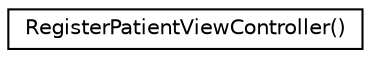 digraph G
{
  edge [fontname="Helvetica",fontsize="10",labelfontname="Helvetica",labelfontsize="10"];
  node [fontname="Helvetica",fontsize="10",shape=record];
  rankdir="LR";
  Node1 [label="RegisterPatientViewController()",height=0.2,width=0.4,color="black", fillcolor="white", style="filled",URL="$interface_register_patient_view_controller_07_08.html"];
}
